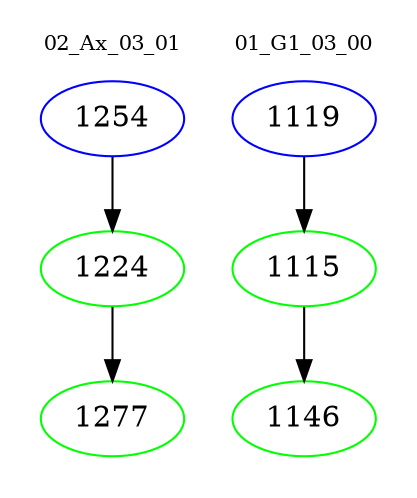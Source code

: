 digraph{
subgraph cluster_0 {
color = white
label = "02_Ax_03_01";
fontsize=10;
T0_1254 [label="1254", color="blue"]
T0_1254 -> T0_1224 [color="black"]
T0_1224 [label="1224", color="green"]
T0_1224 -> T0_1277 [color="black"]
T0_1277 [label="1277", color="green"]
}
subgraph cluster_1 {
color = white
label = "01_G1_03_00";
fontsize=10;
T1_1119 [label="1119", color="blue"]
T1_1119 -> T1_1115 [color="black"]
T1_1115 [label="1115", color="green"]
T1_1115 -> T1_1146 [color="black"]
T1_1146 [label="1146", color="green"]
}
}
